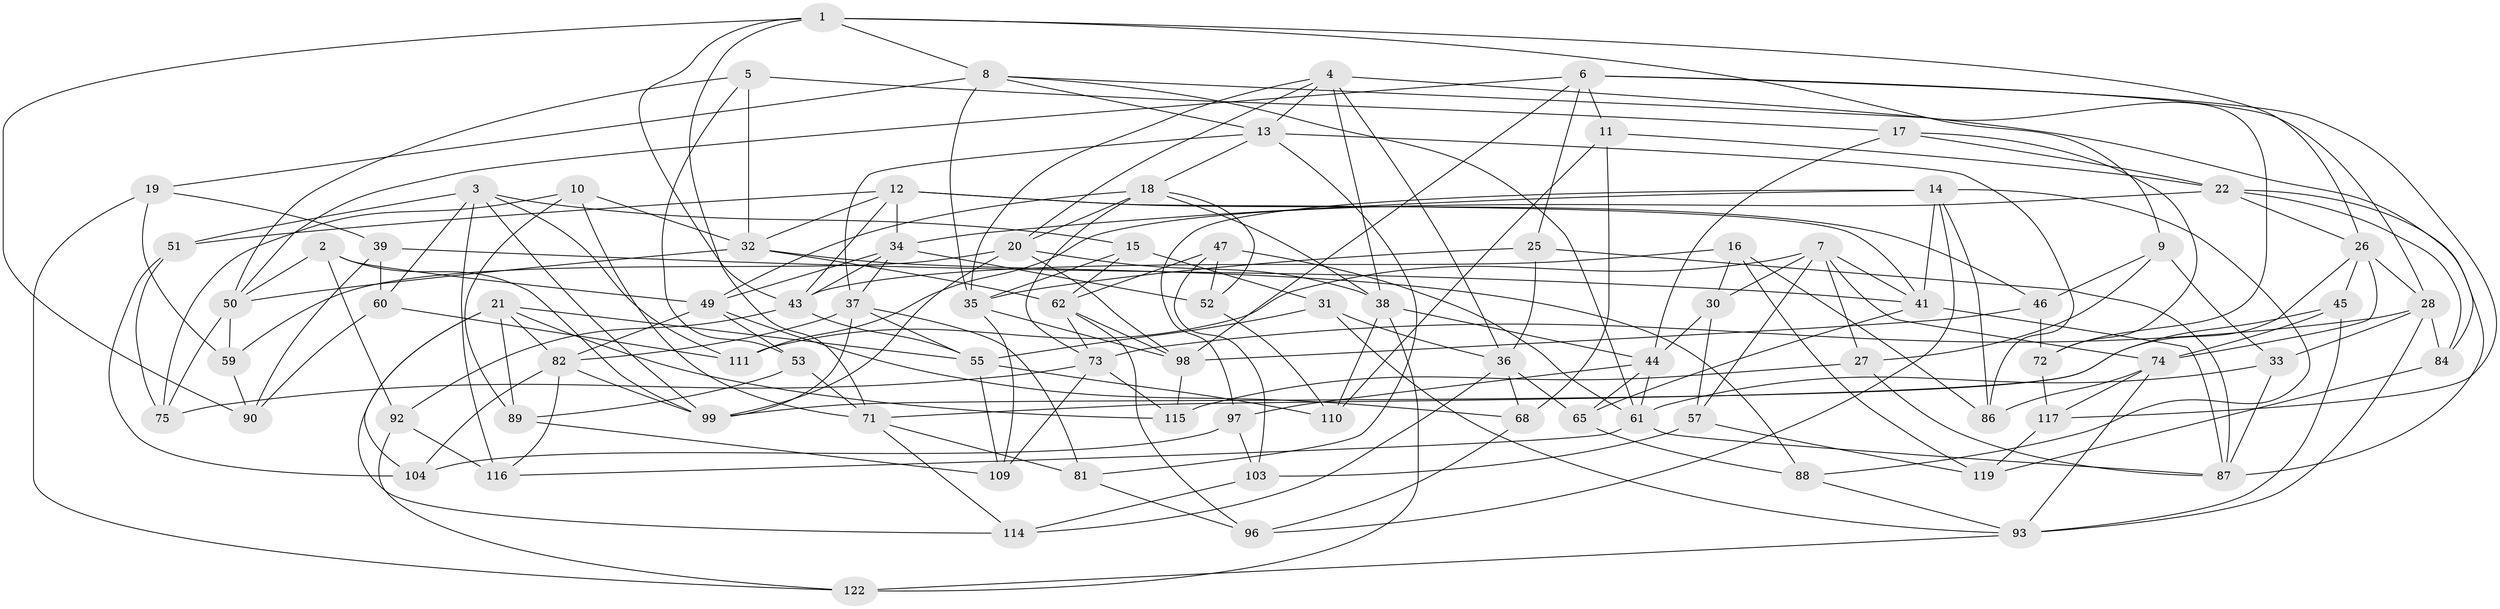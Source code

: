 // original degree distribution, {4: 1.0}
// Generated by graph-tools (version 1.1) at 2025/11/02/27/25 16:11:43]
// undirected, 85 vertices, 207 edges
graph export_dot {
graph [start="1"]
  node [color=gray90,style=filled];
  1 [super="+83"];
  2;
  3 [super="+29"];
  4 [super="+70"];
  5;
  6 [super="+69"];
  7 [super="+64"];
  8 [super="+95"];
  9;
  10;
  11;
  12 [super="+24"];
  13 [super="+58"];
  14 [super="+78"];
  15;
  16;
  17;
  18 [super="+40"];
  19;
  20 [super="+23"];
  21 [super="+76"];
  22 [super="+102"];
  25;
  26 [super="+67"];
  27;
  28 [super="+77"];
  30;
  31;
  32 [super="+107"];
  33;
  34 [super="+106"];
  35 [super="+63"];
  36 [super="+56"];
  37 [super="+79"];
  38 [super="+48"];
  39;
  41 [super="+42"];
  43 [super="+54"];
  44 [super="+112"];
  45;
  46;
  47;
  49 [super="+94"];
  50 [super="+85"];
  51;
  52;
  53;
  55 [super="+120"];
  57;
  59;
  60;
  61 [super="+101"];
  62 [super="+66"];
  65;
  68;
  71 [super="+113"];
  72;
  73 [super="+80"];
  74 [super="+91"];
  75;
  81;
  82 [super="+121"];
  84;
  86;
  87 [super="+118"];
  88;
  89;
  90;
  92;
  93 [super="+105"];
  96;
  97;
  98 [super="+100"];
  99 [super="+108"];
  103;
  104;
  109;
  110;
  111;
  114;
  115;
  116;
  117;
  119;
  122;
  1 -- 9;
  1 -- 90;
  1 -- 71;
  1 -- 43;
  1 -- 8;
  1 -- 26;
  2 -- 99;
  2 -- 50;
  2 -- 49;
  2 -- 92;
  3 -- 116;
  3 -- 15;
  3 -- 51;
  3 -- 99;
  3 -- 60;
  3 -- 111;
  4 -- 20;
  4 -- 72;
  4 -- 38;
  4 -- 36;
  4 -- 13;
  4 -- 35;
  5 -- 17;
  5 -- 53;
  5 -- 50;
  5 -- 32;
  6 -- 11;
  6 -- 28;
  6 -- 50;
  6 -- 25;
  6 -- 117;
  6 -- 98;
  7 -- 57;
  7 -- 74;
  7 -- 111;
  7 -- 41;
  7 -- 27;
  7 -- 30;
  8 -- 84;
  8 -- 19;
  8 -- 13;
  8 -- 35;
  8 -- 61;
  9 -- 46;
  9 -- 27;
  9 -- 33;
  10 -- 89;
  10 -- 75;
  10 -- 71;
  10 -- 32;
  11 -- 22;
  11 -- 110;
  11 -- 68;
  12 -- 32;
  12 -- 46;
  12 -- 41;
  12 -- 43;
  12 -- 51;
  12 -- 34;
  13 -- 81;
  13 -- 86;
  13 -- 37;
  13 -- 18;
  14 -- 97;
  14 -- 34;
  14 -- 88;
  14 -- 96;
  14 -- 86;
  14 -- 41;
  15 -- 31;
  15 -- 35;
  15 -- 62;
  16 -- 30;
  16 -- 43;
  16 -- 119;
  16 -- 86;
  17 -- 44;
  17 -- 72;
  17 -- 22;
  18 -- 73;
  18 -- 52;
  18 -- 49;
  18 -- 20;
  18 -- 38;
  19 -- 122;
  19 -- 59;
  19 -- 39;
  20 -- 59;
  20 -- 38;
  20 -- 99;
  20 -- 98;
  21 -- 115;
  21 -- 114;
  21 -- 104;
  21 -- 89;
  21 -- 82;
  21 -- 55;
  22 -- 111;
  22 -- 87;
  22 -- 26;
  22 -- 84;
  25 -- 35;
  25 -- 36;
  25 -- 87;
  26 -- 71;
  26 -- 28;
  26 -- 74;
  26 -- 45;
  27 -- 87;
  27 -- 115;
  28 -- 33;
  28 -- 93;
  28 -- 84;
  28 -- 73;
  30 -- 57;
  30 -- 44;
  31 -- 36;
  31 -- 55;
  31 -- 93;
  32 -- 50;
  32 -- 88;
  32 -- 62;
  33 -- 87;
  33 -- 61;
  34 -- 43;
  34 -- 52;
  34 -- 49;
  34 -- 37;
  35 -- 98;
  35 -- 109;
  36 -- 114;
  36 -- 68;
  36 -- 65;
  37 -- 81;
  37 -- 55;
  37 -- 82;
  37 -- 99;
  38 -- 122;
  38 -- 110;
  38 -- 44;
  39 -- 90;
  39 -- 60;
  39 -- 41;
  41 -- 87;
  41 -- 65;
  43 -- 92;
  43 -- 55;
  44 -- 97;
  44 -- 65;
  44 -- 61;
  45 -- 93;
  45 -- 99;
  45 -- 74;
  46 -- 98;
  46 -- 72;
  47 -- 52;
  47 -- 103;
  47 -- 61;
  47 -- 62;
  49 -- 68;
  49 -- 53;
  49 -- 82;
  50 -- 75;
  50 -- 59;
  51 -- 75;
  51 -- 104;
  52 -- 110;
  53 -- 89;
  53 -- 71;
  55 -- 109;
  55 -- 110;
  57 -- 103;
  57 -- 119;
  59 -- 90;
  60 -- 111;
  60 -- 90;
  61 -- 87;
  61 -- 116;
  62 -- 96;
  62 -- 73;
  62 -- 98;
  65 -- 88;
  68 -- 96;
  71 -- 114;
  71 -- 81;
  72 -- 117;
  73 -- 109;
  73 -- 115;
  73 -- 75;
  74 -- 86;
  74 -- 117;
  74 -- 93;
  81 -- 96;
  82 -- 116;
  82 -- 104;
  82 -- 99;
  84 -- 119;
  88 -- 93;
  89 -- 109;
  92 -- 116;
  92 -- 122;
  93 -- 122;
  97 -- 104;
  97 -- 103;
  98 -- 115;
  103 -- 114;
  117 -- 119;
}
